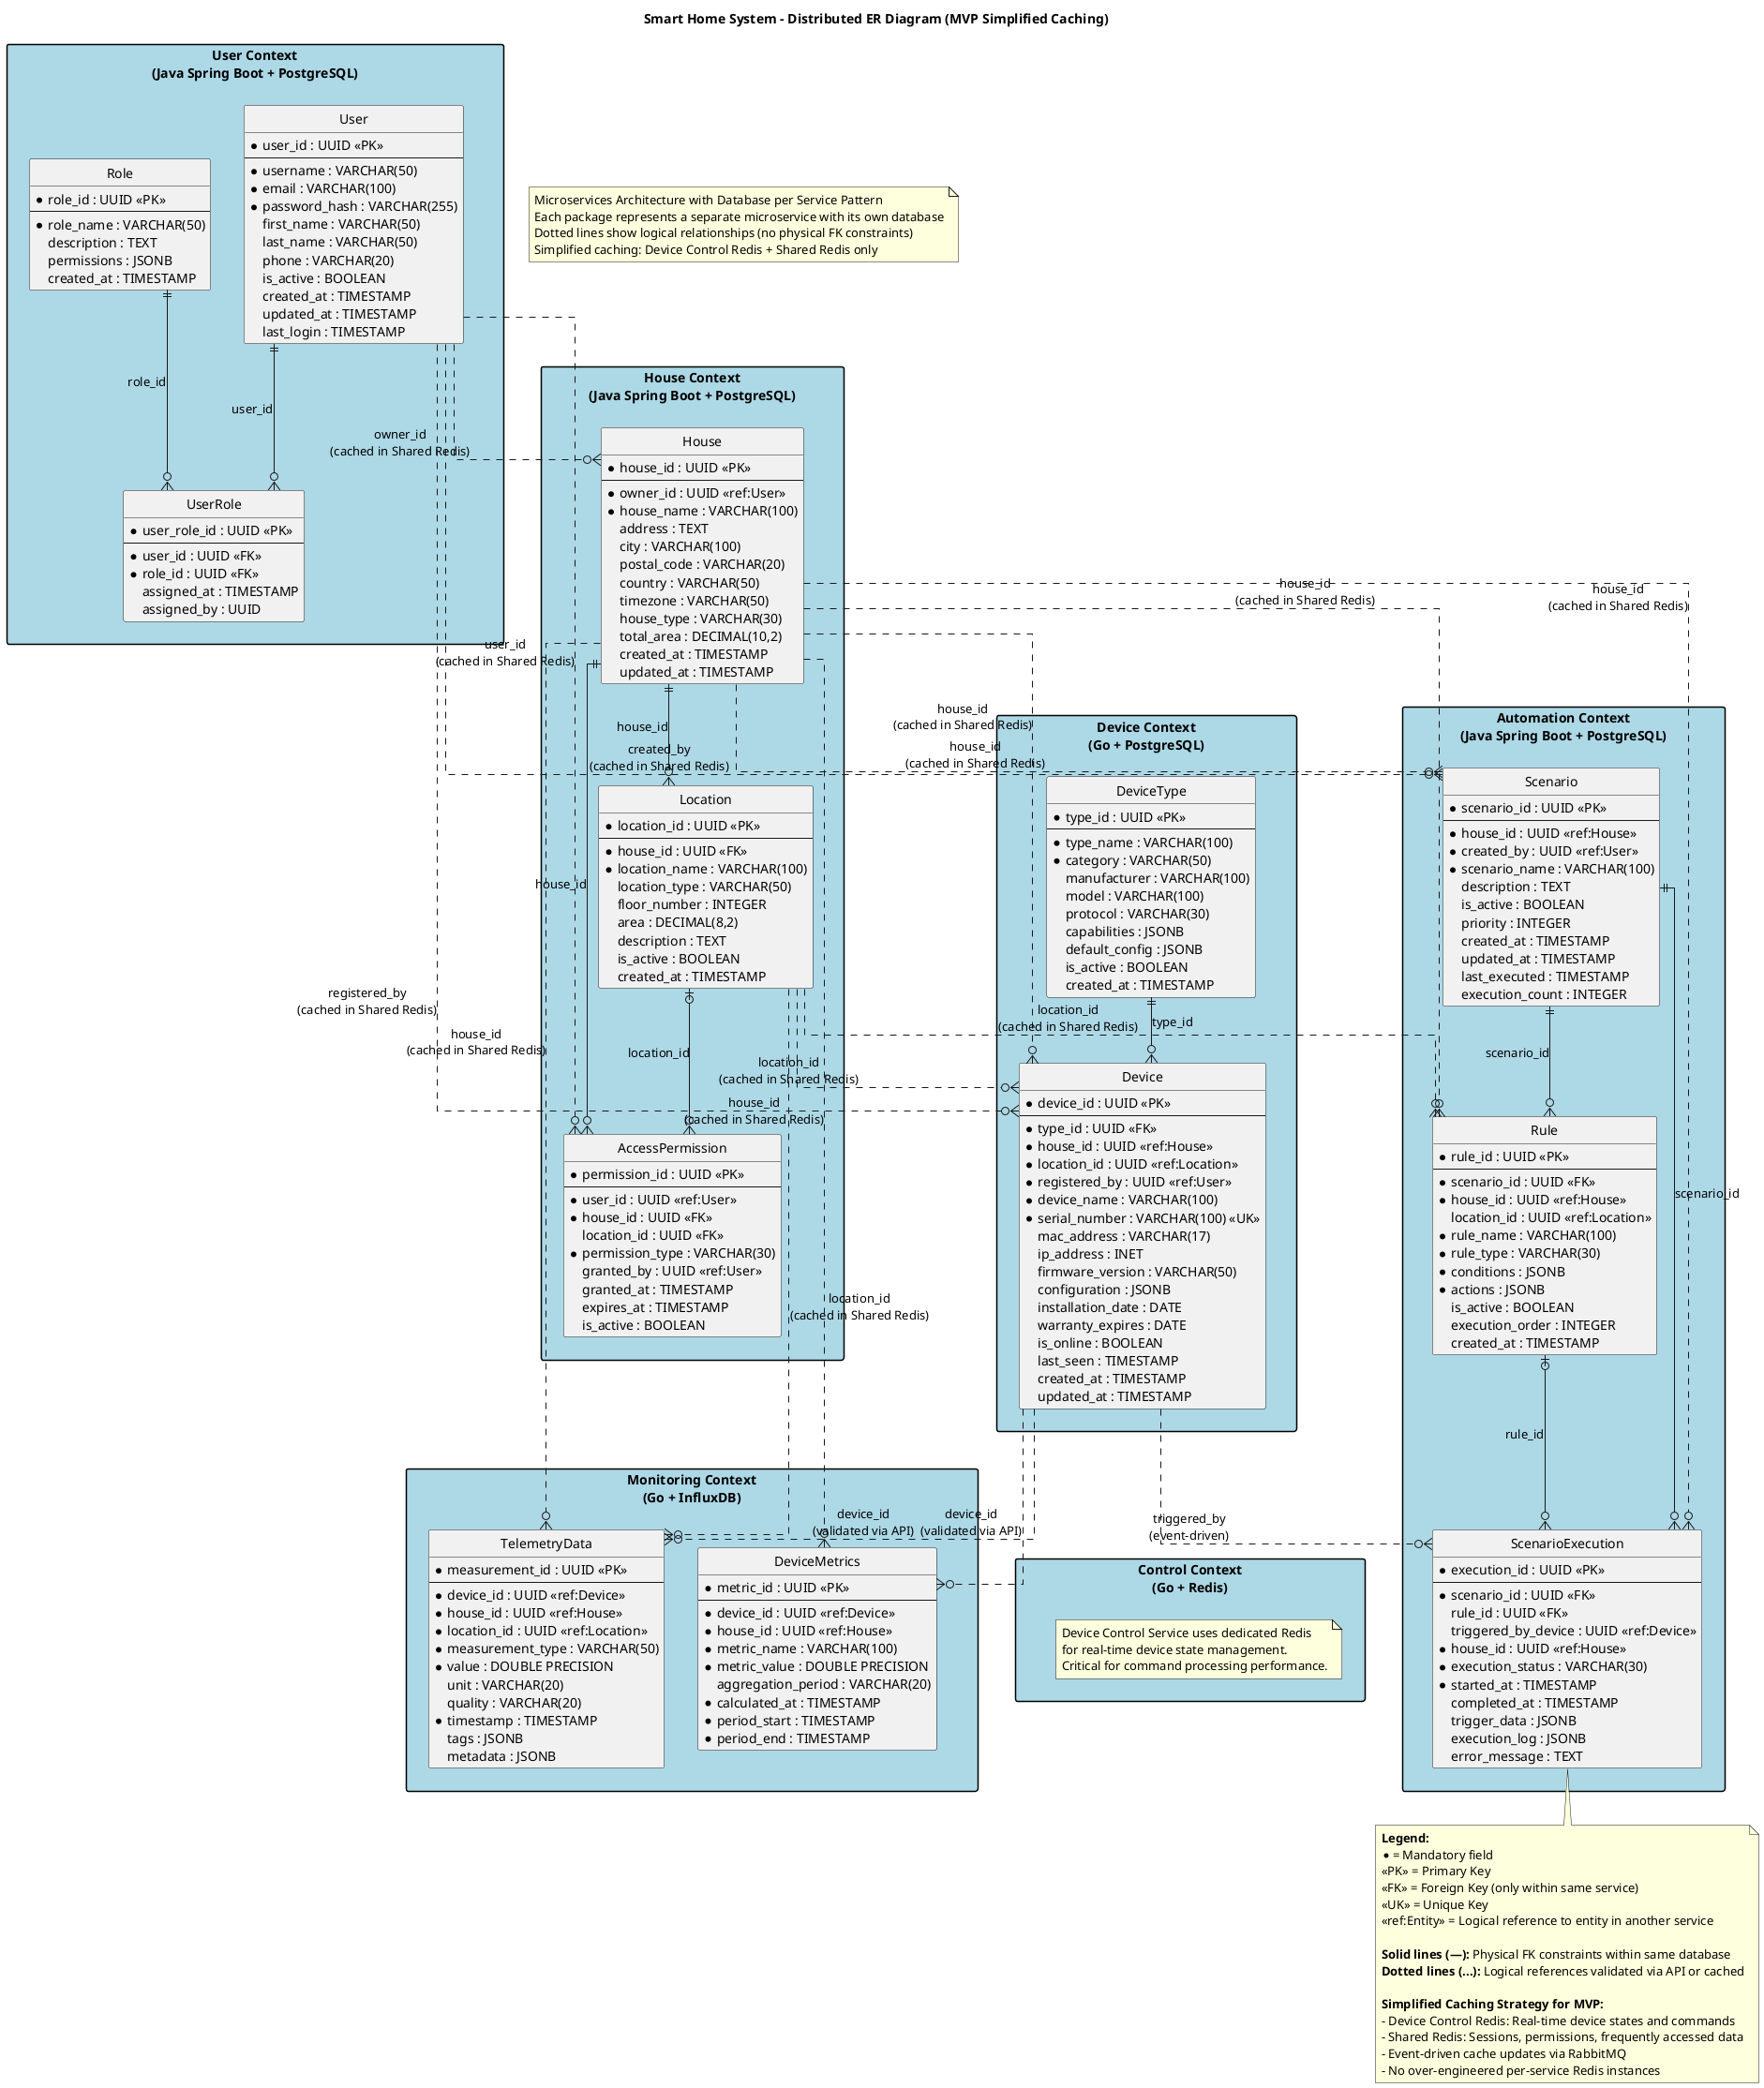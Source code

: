 @startuml 3-smart-home-er-diagram

' hide the spot
hide circle
' avoid problems with angled crows feet
skinparam linetype ortho
' improve readability
skinparam packageStyle rectangle
skinparam backgroundColor white
skinparam packageBackgroundColor lightblue
skinparam entityBackgroundColor white

title Smart Home System - Distributed ER Diagram (MVP Simplified Caching)
note as title_note
Microservices Architecture with Database per Service Pattern
Each package represents a separate microservice with its own database
Dotted lines show logical relationships (no physical FK constraints)
Simplified caching: Device Control Redis + Shared Redis only
end note

' ===== USER CONTEXT (User Management Service) =====
package "User Context\n(Java Spring Boot + PostgreSQL)" as user_pkg {
  entity "User" as user {
    *user_id : UUID <<PK>>
    --
    *username : VARCHAR(50)
    *email : VARCHAR(100)
    *password_hash : VARCHAR(255)
    first_name : VARCHAR(50)
    last_name : VARCHAR(50)
    phone : VARCHAR(20)
    is_active : BOOLEAN
    created_at : TIMESTAMP
    updated_at : TIMESTAMP
    last_login : TIMESTAMP
  }

  entity "Role" as role {
    *role_id : UUID <<PK>>
    --
    *role_name : VARCHAR(50)
    description : TEXT
    permissions : JSONB
    created_at : TIMESTAMP
  }

  entity "UserRole" as user_role {
    *user_role_id : UUID <<PK>>
    --
    *user_id : UUID <<FK>>
    *role_id : UUID <<FK>>
    assigned_at : TIMESTAMP
    assigned_by : UUID
  }
}

' ===== HOUSE CONTEXT (House Management Service) =====
package "House Context\n(Java Spring Boot + PostgreSQL)" as house_pkg {
  entity "House" as house {
    *house_id : UUID <<PK>>
    --
    *owner_id : UUID <<ref:User>>
    *house_name : VARCHAR(100)
    address : TEXT
    city : VARCHAR(100)
    postal_code : VARCHAR(20)
    country : VARCHAR(50)
    timezone : VARCHAR(50)
    house_type : VARCHAR(30)
    total_area : DECIMAL(10,2)
    created_at : TIMESTAMP
    updated_at : TIMESTAMP
  }

  entity "Location" as location {
    *location_id : UUID <<PK>>
    --
    *house_id : UUID <<FK>>
    *location_name : VARCHAR(100)
    location_type : VARCHAR(50)
    floor_number : INTEGER
    area : DECIMAL(8,2)
    description : TEXT
    is_active : BOOLEAN
    created_at : TIMESTAMP
  }

  entity "AccessPermission" as access_permission {
    *permission_id : UUID <<PK>>
    --
    *user_id : UUID <<ref:User>>
    *house_id : UUID <<FK>>
    location_id : UUID <<FK>>
    *permission_type : VARCHAR(30)
    granted_by : UUID <<ref:User>>
    granted_at : TIMESTAMP
    expires_at : TIMESTAMP
    is_active : BOOLEAN
  }
}

' ===== DEVICE CONTEXT (Device Registry Service) =====
package "Device Context\n(Go + PostgreSQL)" as device_pkg {
  entity "DeviceType" as device_type {
    *type_id : UUID <<PK>>
    --
    *type_name : VARCHAR(100)
    *category : VARCHAR(50)
    manufacturer : VARCHAR(100)
    model : VARCHAR(100)
    protocol : VARCHAR(30)
    capabilities : JSONB
    default_config : JSONB
    is_active : BOOLEAN
    created_at : TIMESTAMP
  }

  entity "Device" as device {
    *device_id : UUID <<PK>>
    --
    *type_id : UUID <<FK>>
    *house_id : UUID <<ref:House>>
    *location_id : UUID <<ref:Location>>
    *registered_by : UUID <<ref:User>>
    *device_name : VARCHAR(100)
    *serial_number : VARCHAR(100) <<UK>>
    mac_address : VARCHAR(17)
    ip_address : INET
    firmware_version : VARCHAR(50)
    configuration : JSONB
    installation_date : DATE
    warranty_expires : DATE
    is_online : BOOLEAN
    last_seen : TIMESTAMP
    created_at : TIMESTAMP
    updated_at : TIMESTAMP
  }
}

' ===== CONTROL CONTEXT (Device Control Service) =====
' Note: This service uses Redis for state management
package "Control Context\n(Go + Redis)" as control_pkg {
  note as control_note
    Device Control Service uses dedicated Redis
    for real-time device state management.
    Critical for command processing performance.
  end note
}

' ===== MONITORING CONTEXT (Telemetry Service) =====
package "Monitoring Context\n(Go + InfluxDB)" as monitoring_pkg {
  entity "TelemetryData" as telemetry_data {
    *measurement_id : UUID <<PK>>
    --
    *device_id : UUID <<ref:Device>>
    *house_id : UUID <<ref:House>>
    *location_id : UUID <<ref:Location>>
    *measurement_type : VARCHAR(50)
    *value : DOUBLE PRECISION
    unit : VARCHAR(20)
    quality : VARCHAR(20)
    *timestamp : TIMESTAMP
    tags : JSONB
    metadata : JSONB
  }

  entity "DeviceMetrics" as device_metrics {
    *metric_id : UUID <<PK>>
    --
    *device_id : UUID <<ref:Device>>
    *house_id : UUID <<ref:House>>
    *metric_name : VARCHAR(100)
    *metric_value : DOUBLE PRECISION
    aggregation_period : VARCHAR(20)
    *calculated_at : TIMESTAMP
    *period_start : TIMESTAMP
    *period_end : TIMESTAMP
  }
}

' ===== AUTOMATION CONTEXT (Scenario Service) =====
package "Automation Context\n(Java Spring Boot + PostgreSQL)" as automation_pkg {
  entity "Scenario" as scenario {
    *scenario_id : UUID <<PK>>
    --
    *house_id : UUID <<ref:House>>
    *created_by : UUID <<ref:User>>
    *scenario_name : VARCHAR(100)
    description : TEXT
    is_active : BOOLEAN
    priority : INTEGER
    created_at : TIMESTAMP
    updated_at : TIMESTAMP
    last_executed : TIMESTAMP
    execution_count : INTEGER
  }

  entity "Rule" as rule {
    *rule_id : UUID <<PK>>
    --
    *scenario_id : UUID <<FK>>
    *house_id : UUID <<ref:House>>
    location_id : UUID <<ref:Location>>
    *rule_name : VARCHAR(100)
    *rule_type : VARCHAR(30)
    *conditions : JSONB
    *actions : JSONB
    is_active : BOOLEAN
    execution_order : INTEGER
    created_at : TIMESTAMP
  }

  entity "ScenarioExecution" as scenario_execution {
    *execution_id : UUID <<PK>>
    --
    *scenario_id : UUID <<FK>>
    rule_id : UUID <<FK>>
    triggered_by_device : UUID <<ref:Device>>
    *house_id : UUID <<ref:House>>
    *execution_status : VARCHAR(30)
    *started_at : TIMESTAMP
    completed_at : TIMESTAMP
    trigger_data : JSONB
    execution_log : JSONB
    error_message : TEXT
  }
}

' ===== RELATIONSHIPS =====

' Internal Relationships (Physical FK within same context)
user ||--o{ user_role : "user_id"
role ||--o{ user_role : "role_id"
house ||--o{ location : "house_id"
house ||--o{ access_permission : "house_id"
location |o--o{ access_permission : "location_id"
device_type ||--o{ device : "type_id"
scenario ||--o{ rule : "scenario_id"
scenario ||--o{ scenario_execution : "scenario_id"
rule |o--o{ scenario_execution : "rule_id"

' Cross-Context Relationships (Logical references - dotted lines)
user ..o{ house : "owner_id\n(cached in Shared Redis)"
user ..o{ access_permission : "user_id\n(cached in Shared Redis)"
user ..o{ device : "registered_by\n(cached in Shared Redis)"
user ..o{ scenario : "created_by\n(cached in Shared Redis)"

house ..o{ device : "house_id\n(cached in Shared Redis)"
location ..o{ device : "location_id\n(cached in Shared Redis)"
house ..o{ telemetry_data : "house_id\n(cached in Shared Redis)"
location ..o{ telemetry_data : "location_id\n(cached in Shared Redis)"
house ..o{ device_metrics : "house_id\n(cached in Shared Redis)"
house ..o{ scenario : "house_id\n(cached in Shared Redis)"
house ..o{ rule : "house_id\n(cached in Shared Redis)"
location ..o{ rule : "location_id\n(cached in Shared Redis)"
house ..o{ scenario_execution : "house_id\n(cached in Shared Redis)"

device ..o{ telemetry_data : "device_id\n(validated via API)"
device ..o{ device_metrics : "device_id\n(validated via API)"
device ..o{ scenario_execution : "triggered_by\n(event-driven)"

' Layout hints
user_pkg -[hidden]right-> house_pkg
house_pkg -[hidden]right-> device_pkg
device_pkg -[hidden]down-> control_pkg
control_pkg -[hidden]left-> monitoring_pkg
monitoring_pkg -[hidden]left-> automation_pkg

note bottom
**Legend:**
* = Mandatory field
<<PK>> = Primary Key
<<FK>> = Foreign Key (only within same service)
<<UK>> = Unique Key
<<ref:Entity>> = Logical reference to entity in another service

**Solid lines (—):** Physical FK constraints within same database
**Dotted lines (...):** Logical references validated via API or cached

**Simplified Caching Strategy for MVP:**
- Device Control Redis: Real-time device states and commands
- Shared Redis: Sessions, permissions, frequently accessed data
- Event-driven cache updates via RabbitMQ
- No over-engineered per-service Redis instances
end note

@enduml

